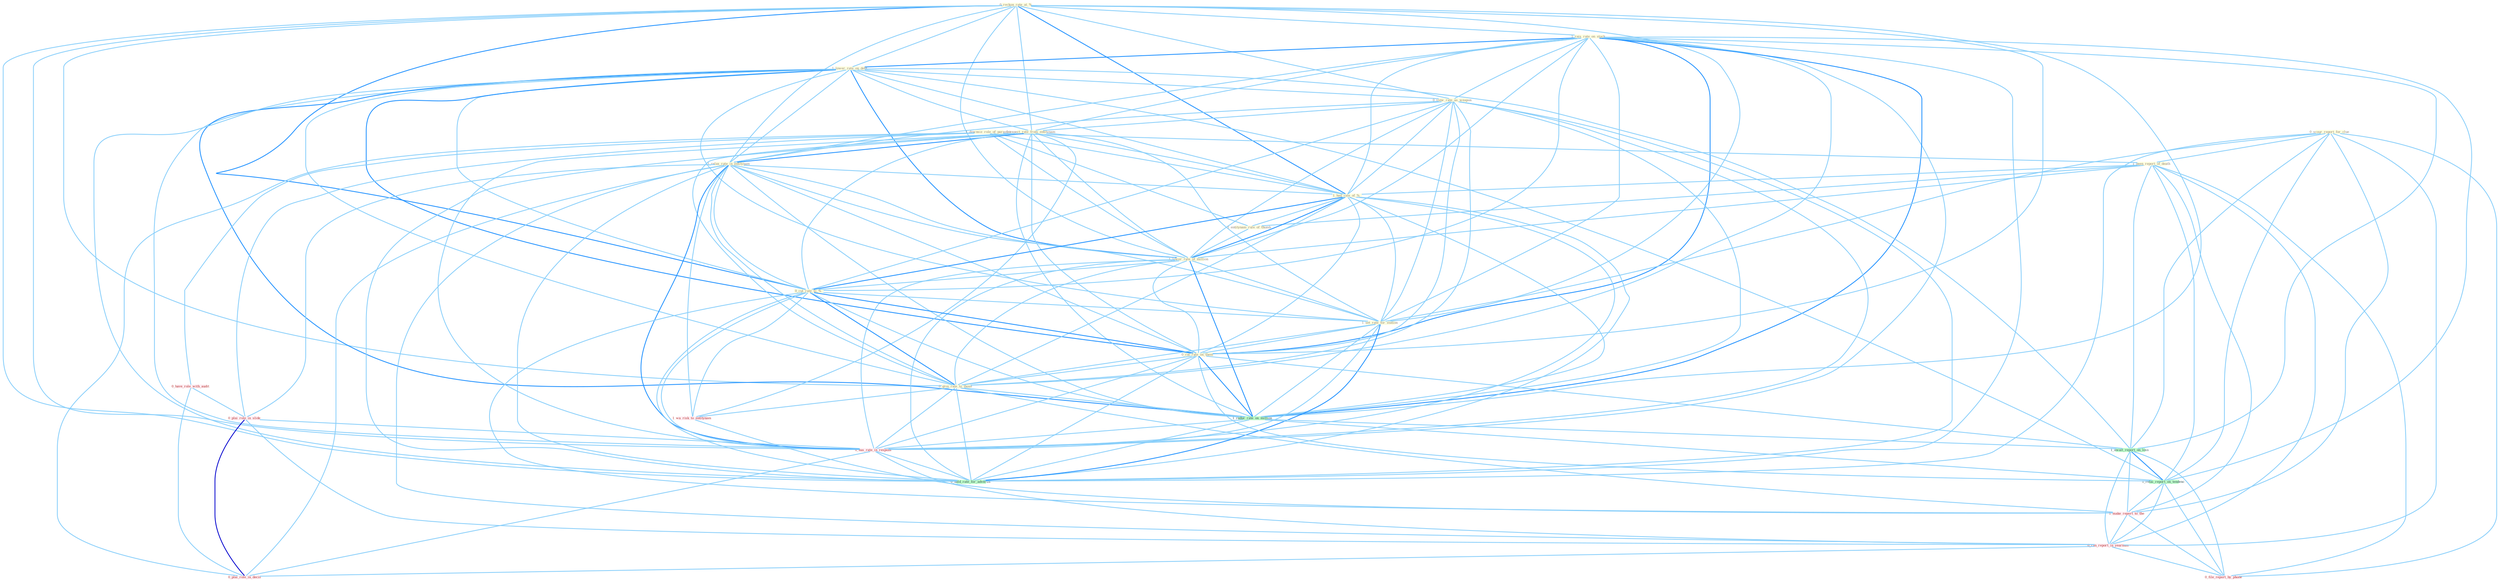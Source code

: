 Graph G{ 
    node
    [shape=polygon,style=filled,width=.5,height=.06,color="#BDFCC9",fixedsize=true,fontsize=4,
    fontcolor="#2f4f4f"];
    {node
    [color="#ffffe0", fontcolor="#8b7d6b"] "0_reckon_rate_at_% " "1_rais_rate_on_stock " "1_lower_rate_on_debt " "0_scour_report_for_clue " "0_view_rate_as_weapon " "1_downsiz_role_of_parastat " "0_expect_rate_from_entitynam " "1_been_report_of_death " "1_relax_rate_in_entitynam " "1_had_rate_of_% " "1_entitynam_rule_of_thumb " "1_lower_rate_of_million " "0_cut_rate_to_% " "1_set_rate_for_station " "0_cut_rate_on_them " "0_give_rate_to_those "}
{node [color="#fff0f5", fontcolor="#b22222"] "1_wa_risk_to_entitynam " "0_have_role_with_audit " "0_plai_role_in_slide " "1_make_report_to_the " "0_eas_rate_in_respons " "0_ran_report_in_yearnum " "0_file_report_by_phone " "0_plai_role_in_decis "}
edge [color="#B0E2FF"];

	"0_reckon_rate_at_% " -- "1_rais_rate_on_stock " [w="1", color="#87cefa" ];
	"0_reckon_rate_at_% " -- "1_lower_rate_on_debt " [w="1", color="#87cefa" ];
	"0_reckon_rate_at_% " -- "0_view_rate_as_weapon " [w="1", color="#87cefa" ];
	"0_reckon_rate_at_% " -- "0_expect_rate_from_entitynam " [w="1", color="#87cefa" ];
	"0_reckon_rate_at_% " -- "1_relax_rate_in_entitynam " [w="1", color="#87cefa" ];
	"0_reckon_rate_at_% " -- "1_had_rate_of_% " [w="2", color="#1e90ff" , len=0.8];
	"0_reckon_rate_at_% " -- "1_lower_rate_of_million " [w="1", color="#87cefa" ];
	"0_reckon_rate_at_% " -- "0_cut_rate_to_% " [w="2", color="#1e90ff" , len=0.8];
	"0_reckon_rate_at_% " -- "1_set_rate_for_station " [w="1", color="#87cefa" ];
	"0_reckon_rate_at_% " -- "0_cut_rate_on_them " [w="1", color="#87cefa" ];
	"0_reckon_rate_at_% " -- "0_give_rate_to_those " [w="1", color="#87cefa" ];
	"0_reckon_rate_at_% " -- "1_reduc_rate_on_million " [w="1", color="#87cefa" ];
	"0_reckon_rate_at_% " -- "0_eas_rate_in_respons " [w="1", color="#87cefa" ];
	"0_reckon_rate_at_% " -- "0_hold_rate_for_advertis " [w="1", color="#87cefa" ];
	"1_rais_rate_on_stock " -- "1_lower_rate_on_debt " [w="2", color="#1e90ff" , len=0.8];
	"1_rais_rate_on_stock " -- "0_view_rate_as_weapon " [w="1", color="#87cefa" ];
	"1_rais_rate_on_stock " -- "0_expect_rate_from_entitynam " [w="1", color="#87cefa" ];
	"1_rais_rate_on_stock " -- "1_relax_rate_in_entitynam " [w="1", color="#87cefa" ];
	"1_rais_rate_on_stock " -- "1_had_rate_of_% " [w="1", color="#87cefa" ];
	"1_rais_rate_on_stock " -- "1_lower_rate_of_million " [w="1", color="#87cefa" ];
	"1_rais_rate_on_stock " -- "0_cut_rate_to_% " [w="1", color="#87cefa" ];
	"1_rais_rate_on_stock " -- "1_set_rate_for_station " [w="1", color="#87cefa" ];
	"1_rais_rate_on_stock " -- "0_cut_rate_on_them " [w="2", color="#1e90ff" , len=0.8];
	"1_rais_rate_on_stock " -- "0_give_rate_to_those " [w="1", color="#87cefa" ];
	"1_rais_rate_on_stock " -- "1_reduc_rate_on_million " [w="2", color="#1e90ff" , len=0.8];
	"1_rais_rate_on_stock " -- "1_await_report_on_loss " [w="1", color="#87cefa" ];
	"1_rais_rate_on_stock " -- "1_relai_report_on_tendenc " [w="1", color="#87cefa" ];
	"1_rais_rate_on_stock " -- "0_eas_rate_in_respons " [w="1", color="#87cefa" ];
	"1_rais_rate_on_stock " -- "0_hold_rate_for_advertis " [w="1", color="#87cefa" ];
	"1_lower_rate_on_debt " -- "0_view_rate_as_weapon " [w="1", color="#87cefa" ];
	"1_lower_rate_on_debt " -- "0_expect_rate_from_entitynam " [w="1", color="#87cefa" ];
	"1_lower_rate_on_debt " -- "1_relax_rate_in_entitynam " [w="1", color="#87cefa" ];
	"1_lower_rate_on_debt " -- "1_had_rate_of_% " [w="1", color="#87cefa" ];
	"1_lower_rate_on_debt " -- "1_lower_rate_of_million " [w="2", color="#1e90ff" , len=0.8];
	"1_lower_rate_on_debt " -- "0_cut_rate_to_% " [w="1", color="#87cefa" ];
	"1_lower_rate_on_debt " -- "1_set_rate_for_station " [w="1", color="#87cefa" ];
	"1_lower_rate_on_debt " -- "0_cut_rate_on_them " [w="2", color="#1e90ff" , len=0.8];
	"1_lower_rate_on_debt " -- "0_give_rate_to_those " [w="1", color="#87cefa" ];
	"1_lower_rate_on_debt " -- "1_reduc_rate_on_million " [w="2", color="#1e90ff" , len=0.8];
	"1_lower_rate_on_debt " -- "1_await_report_on_loss " [w="1", color="#87cefa" ];
	"1_lower_rate_on_debt " -- "1_relai_report_on_tendenc " [w="1", color="#87cefa" ];
	"1_lower_rate_on_debt " -- "0_eas_rate_in_respons " [w="1", color="#87cefa" ];
	"1_lower_rate_on_debt " -- "0_hold_rate_for_advertis " [w="1", color="#87cefa" ];
	"0_scour_report_for_clue " -- "1_been_report_of_death " [w="1", color="#87cefa" ];
	"0_scour_report_for_clue " -- "1_set_rate_for_station " [w="1", color="#87cefa" ];
	"0_scour_report_for_clue " -- "1_await_report_on_loss " [w="1", color="#87cefa" ];
	"0_scour_report_for_clue " -- "1_relai_report_on_tendenc " [w="1", color="#87cefa" ];
	"0_scour_report_for_clue " -- "1_make_report_to_the " [w="1", color="#87cefa" ];
	"0_scour_report_for_clue " -- "0_ran_report_in_yearnum " [w="1", color="#87cefa" ];
	"0_scour_report_for_clue " -- "0_file_report_by_phone " [w="1", color="#87cefa" ];
	"0_scour_report_for_clue " -- "0_hold_rate_for_advertis " [w="1", color="#87cefa" ];
	"0_view_rate_as_weapon " -- "0_expect_rate_from_entitynam " [w="1", color="#87cefa" ];
	"0_view_rate_as_weapon " -- "1_relax_rate_in_entitynam " [w="1", color="#87cefa" ];
	"0_view_rate_as_weapon " -- "1_had_rate_of_% " [w="1", color="#87cefa" ];
	"0_view_rate_as_weapon " -- "1_lower_rate_of_million " [w="1", color="#87cefa" ];
	"0_view_rate_as_weapon " -- "0_cut_rate_to_% " [w="1", color="#87cefa" ];
	"0_view_rate_as_weapon " -- "1_set_rate_for_station " [w="1", color="#87cefa" ];
	"0_view_rate_as_weapon " -- "0_cut_rate_on_them " [w="1", color="#87cefa" ];
	"0_view_rate_as_weapon " -- "0_give_rate_to_those " [w="1", color="#87cefa" ];
	"0_view_rate_as_weapon " -- "1_reduc_rate_on_million " [w="1", color="#87cefa" ];
	"0_view_rate_as_weapon " -- "0_eas_rate_in_respons " [w="1", color="#87cefa" ];
	"0_view_rate_as_weapon " -- "0_hold_rate_for_advertis " [w="1", color="#87cefa" ];
	"1_downsiz_role_of_parastat " -- "1_been_report_of_death " [w="1", color="#87cefa" ];
	"1_downsiz_role_of_parastat " -- "1_had_rate_of_% " [w="1", color="#87cefa" ];
	"1_downsiz_role_of_parastat " -- "1_entitynam_rule_of_thumb " [w="1", color="#87cefa" ];
	"1_downsiz_role_of_parastat " -- "1_lower_rate_of_million " [w="1", color="#87cefa" ];
	"1_downsiz_role_of_parastat " -- "0_have_role_with_audit " [w="1", color="#87cefa" ];
	"1_downsiz_role_of_parastat " -- "0_plai_role_in_slide " [w="1", color="#87cefa" ];
	"1_downsiz_role_of_parastat " -- "0_plai_role_in_decis " [w="1", color="#87cefa" ];
	"0_expect_rate_from_entitynam " -- "1_relax_rate_in_entitynam " [w="2", color="#1e90ff" , len=0.8];
	"0_expect_rate_from_entitynam " -- "1_had_rate_of_% " [w="1", color="#87cefa" ];
	"0_expect_rate_from_entitynam " -- "1_lower_rate_of_million " [w="1", color="#87cefa" ];
	"0_expect_rate_from_entitynam " -- "0_cut_rate_to_% " [w="1", color="#87cefa" ];
	"0_expect_rate_from_entitynam " -- "1_set_rate_for_station " [w="1", color="#87cefa" ];
	"0_expect_rate_from_entitynam " -- "0_cut_rate_on_them " [w="1", color="#87cefa" ];
	"0_expect_rate_from_entitynam " -- "0_give_rate_to_those " [w="1", color="#87cefa" ];
	"0_expect_rate_from_entitynam " -- "1_wa_risk_to_entitynam " [w="1", color="#87cefa" ];
	"0_expect_rate_from_entitynam " -- "1_reduc_rate_on_million " [w="1", color="#87cefa" ];
	"0_expect_rate_from_entitynam " -- "0_eas_rate_in_respons " [w="1", color="#87cefa" ];
	"0_expect_rate_from_entitynam " -- "0_hold_rate_for_advertis " [w="1", color="#87cefa" ];
	"1_been_report_of_death " -- "1_had_rate_of_% " [w="1", color="#87cefa" ];
	"1_been_report_of_death " -- "1_entitynam_rule_of_thumb " [w="1", color="#87cefa" ];
	"1_been_report_of_death " -- "1_lower_rate_of_million " [w="1", color="#87cefa" ];
	"1_been_report_of_death " -- "1_await_report_on_loss " [w="1", color="#87cefa" ];
	"1_been_report_of_death " -- "1_relai_report_on_tendenc " [w="1", color="#87cefa" ];
	"1_been_report_of_death " -- "1_make_report_to_the " [w="1", color="#87cefa" ];
	"1_been_report_of_death " -- "0_ran_report_in_yearnum " [w="1", color="#87cefa" ];
	"1_been_report_of_death " -- "0_file_report_by_phone " [w="1", color="#87cefa" ];
	"1_relax_rate_in_entitynam " -- "1_had_rate_of_% " [w="1", color="#87cefa" ];
	"1_relax_rate_in_entitynam " -- "1_lower_rate_of_million " [w="1", color="#87cefa" ];
	"1_relax_rate_in_entitynam " -- "0_cut_rate_to_% " [w="1", color="#87cefa" ];
	"1_relax_rate_in_entitynam " -- "1_set_rate_for_station " [w="1", color="#87cefa" ];
	"1_relax_rate_in_entitynam " -- "0_cut_rate_on_them " [w="1", color="#87cefa" ];
	"1_relax_rate_in_entitynam " -- "0_give_rate_to_those " [w="1", color="#87cefa" ];
	"1_relax_rate_in_entitynam " -- "1_wa_risk_to_entitynam " [w="1", color="#87cefa" ];
	"1_relax_rate_in_entitynam " -- "1_reduc_rate_on_million " [w="1", color="#87cefa" ];
	"1_relax_rate_in_entitynam " -- "0_plai_role_in_slide " [w="1", color="#87cefa" ];
	"1_relax_rate_in_entitynam " -- "0_eas_rate_in_respons " [w="2", color="#1e90ff" , len=0.8];
	"1_relax_rate_in_entitynam " -- "0_ran_report_in_yearnum " [w="1", color="#87cefa" ];
	"1_relax_rate_in_entitynam " -- "0_plai_role_in_decis " [w="1", color="#87cefa" ];
	"1_relax_rate_in_entitynam " -- "0_hold_rate_for_advertis " [w="1", color="#87cefa" ];
	"1_had_rate_of_% " -- "1_entitynam_rule_of_thumb " [w="1", color="#87cefa" ];
	"1_had_rate_of_% " -- "1_lower_rate_of_million " [w="2", color="#1e90ff" , len=0.8];
	"1_had_rate_of_% " -- "0_cut_rate_to_% " [w="2", color="#1e90ff" , len=0.8];
	"1_had_rate_of_% " -- "1_set_rate_for_station " [w="1", color="#87cefa" ];
	"1_had_rate_of_% " -- "0_cut_rate_on_them " [w="1", color="#87cefa" ];
	"1_had_rate_of_% " -- "0_give_rate_to_those " [w="1", color="#87cefa" ];
	"1_had_rate_of_% " -- "1_reduc_rate_on_million " [w="1", color="#87cefa" ];
	"1_had_rate_of_% " -- "0_eas_rate_in_respons " [w="1", color="#87cefa" ];
	"1_had_rate_of_% " -- "0_hold_rate_for_advertis " [w="1", color="#87cefa" ];
	"1_entitynam_rule_of_thumb " -- "1_lower_rate_of_million " [w="1", color="#87cefa" ];
	"1_lower_rate_of_million " -- "0_cut_rate_to_% " [w="1", color="#87cefa" ];
	"1_lower_rate_of_million " -- "1_set_rate_for_station " [w="1", color="#87cefa" ];
	"1_lower_rate_of_million " -- "0_cut_rate_on_them " [w="1", color="#87cefa" ];
	"1_lower_rate_of_million " -- "0_give_rate_to_those " [w="1", color="#87cefa" ];
	"1_lower_rate_of_million " -- "1_reduc_rate_on_million " [w="2", color="#1e90ff" , len=0.8];
	"1_lower_rate_of_million " -- "0_eas_rate_in_respons " [w="1", color="#87cefa" ];
	"1_lower_rate_of_million " -- "0_hold_rate_for_advertis " [w="1", color="#87cefa" ];
	"0_cut_rate_to_% " -- "1_set_rate_for_station " [w="1", color="#87cefa" ];
	"0_cut_rate_to_% " -- "0_cut_rate_on_them " [w="2", color="#1e90ff" , len=0.8];
	"0_cut_rate_to_% " -- "0_give_rate_to_those " [w="2", color="#1e90ff" , len=0.8];
	"0_cut_rate_to_% " -- "1_wa_risk_to_entitynam " [w="1", color="#87cefa" ];
	"0_cut_rate_to_% " -- "1_reduc_rate_on_million " [w="1", color="#87cefa" ];
	"0_cut_rate_to_% " -- "1_make_report_to_the " [w="1", color="#87cefa" ];
	"0_cut_rate_to_% " -- "0_eas_rate_in_respons " [w="1", color="#87cefa" ];
	"0_cut_rate_to_% " -- "0_hold_rate_for_advertis " [w="1", color="#87cefa" ];
	"1_set_rate_for_station " -- "0_cut_rate_on_them " [w="1", color="#87cefa" ];
	"1_set_rate_for_station " -- "0_give_rate_to_those " [w="1", color="#87cefa" ];
	"1_set_rate_for_station " -- "1_reduc_rate_on_million " [w="1", color="#87cefa" ];
	"1_set_rate_for_station " -- "0_eas_rate_in_respons " [w="1", color="#87cefa" ];
	"1_set_rate_for_station " -- "0_hold_rate_for_advertis " [w="2", color="#1e90ff" , len=0.8];
	"0_cut_rate_on_them " -- "0_give_rate_to_those " [w="1", color="#87cefa" ];
	"0_cut_rate_on_them " -- "1_reduc_rate_on_million " [w="2", color="#1e90ff" , len=0.8];
	"0_cut_rate_on_them " -- "1_await_report_on_loss " [w="1", color="#87cefa" ];
	"0_cut_rate_on_them " -- "1_relai_report_on_tendenc " [w="1", color="#87cefa" ];
	"0_cut_rate_on_them " -- "0_eas_rate_in_respons " [w="1", color="#87cefa" ];
	"0_cut_rate_on_them " -- "0_hold_rate_for_advertis " [w="1", color="#87cefa" ];
	"0_give_rate_to_those " -- "1_wa_risk_to_entitynam " [w="1", color="#87cefa" ];
	"0_give_rate_to_those " -- "1_reduc_rate_on_million " [w="1", color="#87cefa" ];
	"0_give_rate_to_those " -- "1_make_report_to_the " [w="1", color="#87cefa" ];
	"0_give_rate_to_those " -- "0_eas_rate_in_respons " [w="1", color="#87cefa" ];
	"0_give_rate_to_those " -- "0_hold_rate_for_advertis " [w="1", color="#87cefa" ];
	"1_wa_risk_to_entitynam " -- "1_make_report_to_the " [w="1", color="#87cefa" ];
	"0_have_role_with_audit " -- "0_plai_role_in_slide " [w="1", color="#87cefa" ];
	"0_have_role_with_audit " -- "0_plai_role_in_decis " [w="1", color="#87cefa" ];
	"1_reduc_rate_on_million " -- "1_await_report_on_loss " [w="1", color="#87cefa" ];
	"1_reduc_rate_on_million " -- "1_relai_report_on_tendenc " [w="1", color="#87cefa" ];
	"1_reduc_rate_on_million " -- "0_eas_rate_in_respons " [w="1", color="#87cefa" ];
	"1_reduc_rate_on_million " -- "0_hold_rate_for_advertis " [w="1", color="#87cefa" ];
	"1_await_report_on_loss " -- "1_relai_report_on_tendenc " [w="2", color="#1e90ff" , len=0.8];
	"1_await_report_on_loss " -- "1_make_report_to_the " [w="1", color="#87cefa" ];
	"1_await_report_on_loss " -- "0_ran_report_in_yearnum " [w="1", color="#87cefa" ];
	"1_await_report_on_loss " -- "0_file_report_by_phone " [w="1", color="#87cefa" ];
	"1_relai_report_on_tendenc " -- "1_make_report_to_the " [w="1", color="#87cefa" ];
	"1_relai_report_on_tendenc " -- "0_ran_report_in_yearnum " [w="1", color="#87cefa" ];
	"1_relai_report_on_tendenc " -- "0_file_report_by_phone " [w="1", color="#87cefa" ];
	"0_plai_role_in_slide " -- "0_eas_rate_in_respons " [w="1", color="#87cefa" ];
	"0_plai_role_in_slide " -- "0_ran_report_in_yearnum " [w="1", color="#87cefa" ];
	"0_plai_role_in_slide " -- "0_plai_role_in_decis " [w="3", color="#0000cd" , len=0.6];
	"1_make_report_to_the " -- "0_ran_report_in_yearnum " [w="1", color="#87cefa" ];
	"1_make_report_to_the " -- "0_file_report_by_phone " [w="1", color="#87cefa" ];
	"0_eas_rate_in_respons " -- "0_ran_report_in_yearnum " [w="1", color="#87cefa" ];
	"0_eas_rate_in_respons " -- "0_plai_role_in_decis " [w="1", color="#87cefa" ];
	"0_eas_rate_in_respons " -- "0_hold_rate_for_advertis " [w="1", color="#87cefa" ];
	"0_ran_report_in_yearnum " -- "0_file_report_by_phone " [w="1", color="#87cefa" ];
	"0_ran_report_in_yearnum " -- "0_plai_role_in_decis " [w="1", color="#87cefa" ];
}